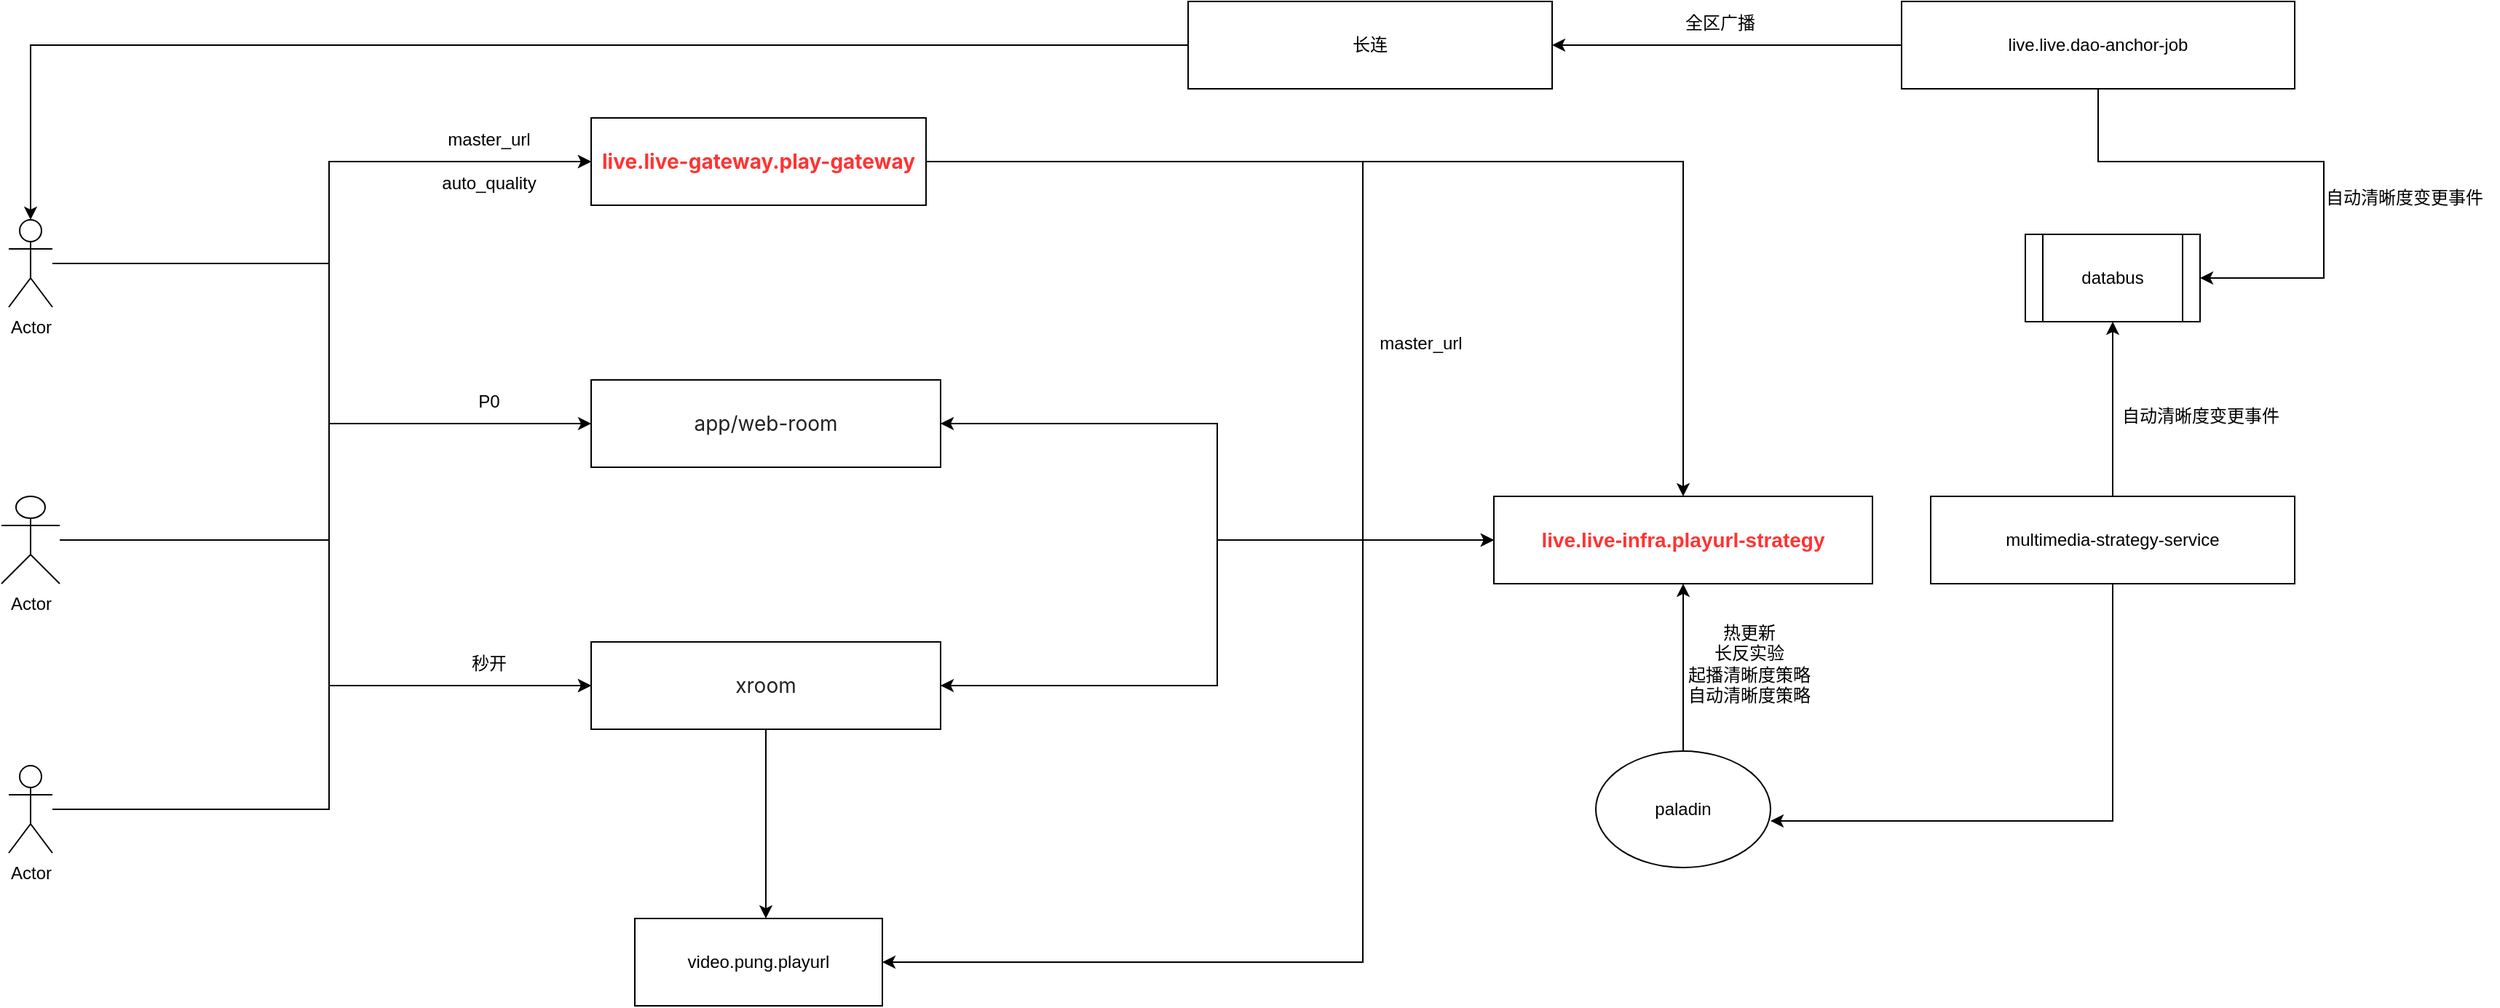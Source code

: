 <mxfile version="26.1.0">
  <diagram name="第 1 页" id="Q5JGLOESr6KCGF16CpGu">
    <mxGraphModel dx="2175" dy="785" grid="1" gridSize="10" guides="1" tooltips="1" connect="1" arrows="1" fold="1" page="1" pageScale="1" pageWidth="827" pageHeight="1169" math="0" shadow="0">
      <root>
        <mxCell id="0" />
        <mxCell id="1" parent="0" />
        <mxCell id="AUYiLDpd_ouZAlkqIN40-6" style="edgeStyle=orthogonalEdgeStyle;rounded=0;orthogonalLoop=1;jettySize=auto;html=1;" parent="1" source="AUYiLDpd_ouZAlkqIN40-1" target="AUYiLDpd_ouZAlkqIN40-4" edge="1">
          <mxGeometry relative="1" as="geometry" />
        </mxCell>
        <mxCell id="F5cY_N7YGmtJNQgzBh2U-24" style="edgeStyle=orthogonalEdgeStyle;rounded=0;orthogonalLoop=1;jettySize=auto;html=1;entryX=1;entryY=0.5;entryDx=0;entryDy=0;" edge="1" parent="1" source="AUYiLDpd_ouZAlkqIN40-1" target="AUYiLDpd_ouZAlkqIN40-5">
          <mxGeometry relative="1" as="geometry">
            <Array as="points">
              <mxPoint x="470" y="170" />
              <mxPoint x="470" y="720" />
            </Array>
          </mxGeometry>
        </mxCell>
        <mxCell id="AUYiLDpd_ouZAlkqIN40-1" value="&lt;span style=&quot;font-family: -apple-system, &amp;quot;system-ui&amp;quot;, &amp;quot;Segoe UI&amp;quot;, Roboto, &amp;quot;Helvetica Neue&amp;quot;, Arial, &amp;quot;Noto Sans&amp;quot;, sans-serif, &amp;quot;Apple Color Emoji&amp;quot;, &amp;quot;Segoe UI Emoji&amp;quot;, &amp;quot;Segoe UI Symbol&amp;quot;, &amp;quot;Noto Color Emoji&amp;quot;; font-size: 14px; text-align: start; background-color: light-dark(#ffffff, var(--ge-dark-color, #121212));&quot;&gt;&lt;b style=&quot;&quot;&gt;&lt;font style=&quot;color: rgb(255, 51, 51);&quot;&gt;live.live-gateway.play-gateway&lt;/font&gt;&lt;/b&gt;&lt;/span&gt;" style="rounded=0;whiteSpace=wrap;html=1;" parent="1" vertex="1">
          <mxGeometry x="-60" y="140" width="230" height="60" as="geometry" />
        </mxCell>
        <mxCell id="F5cY_N7YGmtJNQgzBh2U-20" style="edgeStyle=orthogonalEdgeStyle;rounded=0;orthogonalLoop=1;jettySize=auto;html=1;entryX=1;entryY=0.5;entryDx=0;entryDy=0;" edge="1" parent="1" source="AUYiLDpd_ouZAlkqIN40-4" target="F5cY_N7YGmtJNQgzBh2U-1">
          <mxGeometry relative="1" as="geometry" />
        </mxCell>
        <mxCell id="F5cY_N7YGmtJNQgzBh2U-21" style="edgeStyle=orthogonalEdgeStyle;rounded=0;orthogonalLoop=1;jettySize=auto;html=1;entryX=1;entryY=0.5;entryDx=0;entryDy=0;" edge="1" parent="1" source="AUYiLDpd_ouZAlkqIN40-4" target="F5cY_N7YGmtJNQgzBh2U-2">
          <mxGeometry relative="1" as="geometry" />
        </mxCell>
        <mxCell id="AUYiLDpd_ouZAlkqIN40-4" value="&lt;font style=&quot;color: rgb(255, 51, 51);&quot;&gt;&lt;span style=&quot;font-size: 14px;&quot;&gt;&lt;b style=&quot;&quot;&gt;live.live-infra.playurl-strategy&lt;/b&gt;&lt;/span&gt;&lt;/font&gt;" style="rounded=0;whiteSpace=wrap;html=1;" parent="1" vertex="1">
          <mxGeometry x="560" y="400" width="260" height="60" as="geometry" />
        </mxCell>
        <mxCell id="AUYiLDpd_ouZAlkqIN40-5" value="video.pung.playurl" style="rounded=0;whiteSpace=wrap;html=1;" parent="1" vertex="1">
          <mxGeometry x="-30" y="690" width="170" height="60" as="geometry" />
        </mxCell>
        <mxCell id="F5cY_N7YGmtJNQgzBh2U-15" style="edgeStyle=orthogonalEdgeStyle;rounded=0;orthogonalLoop=1;jettySize=auto;html=1;entryX=0;entryY=0.5;entryDx=0;entryDy=0;" edge="1" parent="1" source="F5cY_N7YGmtJNQgzBh2U-1" target="AUYiLDpd_ouZAlkqIN40-4">
          <mxGeometry relative="1" as="geometry" />
        </mxCell>
        <mxCell id="F5cY_N7YGmtJNQgzBh2U-1" value="&lt;span style=&quot;color: rgb(34, 34, 34); font-family: -apple-system, &amp;quot;system-ui&amp;quot;, &amp;quot;Segoe UI&amp;quot;, Roboto, &amp;quot;Helvetica Neue&amp;quot;, Arial, &amp;quot;Noto Sans&amp;quot;, sans-serif, &amp;quot;Apple Color Emoji&amp;quot;, &amp;quot;Segoe UI Emoji&amp;quot;, &amp;quot;Segoe UI Symbol&amp;quot;, &amp;quot;Noto Color Emoji&amp;quot;; font-size: 14px; text-align: start; background-color: rgb(255, 255, 255);&quot;&gt;app/web-room&lt;/span&gt;" style="rounded=0;whiteSpace=wrap;html=1;" vertex="1" parent="1">
          <mxGeometry x="-60" y="320" width="240" height="60" as="geometry" />
        </mxCell>
        <mxCell id="F5cY_N7YGmtJNQgzBh2U-12" style="edgeStyle=orthogonalEdgeStyle;rounded=0;orthogonalLoop=1;jettySize=auto;html=1;entryX=0;entryY=0.5;entryDx=0;entryDy=0;" edge="1" parent="1" source="F5cY_N7YGmtJNQgzBh2U-2" target="AUYiLDpd_ouZAlkqIN40-4">
          <mxGeometry relative="1" as="geometry" />
        </mxCell>
        <mxCell id="F5cY_N7YGmtJNQgzBh2U-2" value="&lt;div style=&quot;text-align: start;&quot;&gt;&lt;font face=&quot;-apple-system, system-ui, Segoe UI, Roboto, Helvetica Neue, Arial, Noto Sans, sans-serif, Apple Color Emoji, Segoe UI Emoji, Segoe UI Symbol, Noto Color Emoji&quot; color=&quot;#222222&quot;&gt;&lt;span style=&quot;font-size: 14px; background-color: rgb(255, 255, 255);&quot;&gt;xroom&lt;/span&gt;&lt;/font&gt;&lt;/div&gt;" style="rounded=0;whiteSpace=wrap;html=1;" vertex="1" parent="1">
          <mxGeometry x="-60" y="500" width="240" height="60" as="geometry" />
        </mxCell>
        <mxCell id="F5cY_N7YGmtJNQgzBh2U-8" style="edgeStyle=orthogonalEdgeStyle;rounded=0;orthogonalLoop=1;jettySize=auto;html=1;entryX=0;entryY=0.5;entryDx=0;entryDy=0;" edge="1" parent="1" source="F5cY_N7YGmtJNQgzBh2U-4" target="AUYiLDpd_ouZAlkqIN40-1">
          <mxGeometry relative="1" as="geometry">
            <Array as="points">
              <mxPoint x="-240" y="430" />
              <mxPoint x="-240" y="170" />
            </Array>
          </mxGeometry>
        </mxCell>
        <mxCell id="F5cY_N7YGmtJNQgzBh2U-9" style="edgeStyle=orthogonalEdgeStyle;rounded=0;orthogonalLoop=1;jettySize=auto;html=1;entryX=0;entryY=0.5;entryDx=0;entryDy=0;" edge="1" parent="1" source="F5cY_N7YGmtJNQgzBh2U-4" target="F5cY_N7YGmtJNQgzBh2U-1">
          <mxGeometry relative="1" as="geometry">
            <Array as="points">
              <mxPoint x="-240" y="430" />
              <mxPoint x="-240" y="350" />
            </Array>
          </mxGeometry>
        </mxCell>
        <mxCell id="F5cY_N7YGmtJNQgzBh2U-10" style="edgeStyle=orthogonalEdgeStyle;rounded=0;orthogonalLoop=1;jettySize=auto;html=1;entryX=0;entryY=0.5;entryDx=0;entryDy=0;" edge="1" parent="1" source="F5cY_N7YGmtJNQgzBh2U-4" target="F5cY_N7YGmtJNQgzBh2U-2">
          <mxGeometry relative="1" as="geometry">
            <Array as="points">
              <mxPoint x="-240" y="430" />
              <mxPoint x="-240" y="530" />
            </Array>
          </mxGeometry>
        </mxCell>
        <mxCell id="F5cY_N7YGmtJNQgzBh2U-4" value="Actor" style="shape=umlActor;verticalLabelPosition=bottom;verticalAlign=top;html=1;outlineConnect=0;" vertex="1" parent="1">
          <mxGeometry x="-465" y="400" width="40" height="60" as="geometry" />
        </mxCell>
        <mxCell id="F5cY_N7YGmtJNQgzBh2U-7" style="edgeStyle=orthogonalEdgeStyle;rounded=0;orthogonalLoop=1;jettySize=auto;html=1;entryX=0;entryY=0.5;entryDx=0;entryDy=0;" edge="1" parent="1" source="F5cY_N7YGmtJNQgzBh2U-5" target="AUYiLDpd_ouZAlkqIN40-1">
          <mxGeometry relative="1" as="geometry">
            <Array as="points">
              <mxPoint x="-240" y="240" />
              <mxPoint x="-240" y="170" />
            </Array>
          </mxGeometry>
        </mxCell>
        <mxCell id="F5cY_N7YGmtJNQgzBh2U-5" value="Actor" style="shape=umlActor;verticalLabelPosition=bottom;verticalAlign=top;html=1;outlineConnect=0;" vertex="1" parent="1">
          <mxGeometry x="-460" y="210" width="30" height="60" as="geometry" />
        </mxCell>
        <mxCell id="F5cY_N7YGmtJNQgzBh2U-11" style="edgeStyle=orthogonalEdgeStyle;rounded=0;orthogonalLoop=1;jettySize=auto;html=1;entryX=0;entryY=0.5;entryDx=0;entryDy=0;" edge="1" parent="1" source="F5cY_N7YGmtJNQgzBh2U-6" target="F5cY_N7YGmtJNQgzBh2U-2">
          <mxGeometry relative="1" as="geometry">
            <Array as="points">
              <mxPoint x="-240" y="615" />
              <mxPoint x="-240" y="530" />
            </Array>
          </mxGeometry>
        </mxCell>
        <mxCell id="F5cY_N7YGmtJNQgzBh2U-6" value="Actor" style="shape=umlActor;verticalLabelPosition=bottom;verticalAlign=top;html=1;outlineConnect=0;" vertex="1" parent="1">
          <mxGeometry x="-460" y="585" width="30" height="60" as="geometry" />
        </mxCell>
        <mxCell id="F5cY_N7YGmtJNQgzBh2U-16" value="P0" style="text;strokeColor=none;align=center;fillColor=none;html=1;verticalAlign=middle;whiteSpace=wrap;rounded=0;" vertex="1" parent="1">
          <mxGeometry x="-160" y="320" width="60" height="30" as="geometry" />
        </mxCell>
        <mxCell id="F5cY_N7YGmtJNQgzBh2U-17" value="master_url" style="text;strokeColor=none;align=center;fillColor=none;html=1;verticalAlign=middle;whiteSpace=wrap;rounded=0;" vertex="1" parent="1">
          <mxGeometry x="-160" y="140" width="60" height="30" as="geometry" />
        </mxCell>
        <mxCell id="F5cY_N7YGmtJNQgzBh2U-18" value="秒开" style="text;strokeColor=none;align=center;fillColor=none;html=1;verticalAlign=middle;whiteSpace=wrap;rounded=0;" vertex="1" parent="1">
          <mxGeometry x="-160" y="500" width="60" height="30" as="geometry" />
        </mxCell>
        <mxCell id="F5cY_N7YGmtJNQgzBh2U-19" style="edgeStyle=orthogonalEdgeStyle;rounded=0;orthogonalLoop=1;jettySize=auto;html=1;" edge="1" parent="1" source="F5cY_N7YGmtJNQgzBh2U-2">
          <mxGeometry relative="1" as="geometry">
            <mxPoint x="60" y="690" as="targetPoint" />
          </mxGeometry>
        </mxCell>
        <mxCell id="F5cY_N7YGmtJNQgzBh2U-22" value="auto_quality" style="text;strokeColor=none;align=center;fillColor=none;html=1;verticalAlign=middle;whiteSpace=wrap;rounded=0;" vertex="1" parent="1">
          <mxGeometry x="-160" y="170" width="60" height="30" as="geometry" />
        </mxCell>
        <mxCell id="F5cY_N7YGmtJNQgzBh2U-25" value="master_url" style="text;strokeColor=none;align=center;fillColor=none;html=1;verticalAlign=middle;whiteSpace=wrap;rounded=0;" vertex="1" parent="1">
          <mxGeometry x="480" y="280" width="60" height="30" as="geometry" />
        </mxCell>
        <mxCell id="F5cY_N7YGmtJNQgzBh2U-29" style="edgeStyle=orthogonalEdgeStyle;rounded=0;orthogonalLoop=1;jettySize=auto;html=1;" edge="1" parent="1" source="F5cY_N7YGmtJNQgzBh2U-28" target="AUYiLDpd_ouZAlkqIN40-4">
          <mxGeometry relative="1" as="geometry" />
        </mxCell>
        <mxCell id="F5cY_N7YGmtJNQgzBh2U-28" value="paladin" style="ellipse;whiteSpace=wrap;html=1;" vertex="1" parent="1">
          <mxGeometry x="630" y="575" width="120" height="80" as="geometry" />
        </mxCell>
        <mxCell id="F5cY_N7YGmtJNQgzBh2U-30" value="热更新&lt;br&gt;长反实验&lt;div&gt;起播清晰度策略&lt;/div&gt;&lt;div&gt;自动清晰度策略&lt;/div&gt;" style="text;html=1;align=center;verticalAlign=middle;resizable=0;points=[];autosize=1;strokeColor=none;fillColor=none;" vertex="1" parent="1">
          <mxGeometry x="680" y="480" width="110" height="70" as="geometry" />
        </mxCell>
        <mxCell id="F5cY_N7YGmtJNQgzBh2U-41" style="edgeStyle=orthogonalEdgeStyle;rounded=0;orthogonalLoop=1;jettySize=auto;html=1;" edge="1" parent="1" source="F5cY_N7YGmtJNQgzBh2U-31" target="F5cY_N7YGmtJNQgzBh2U-39">
          <mxGeometry relative="1" as="geometry" />
        </mxCell>
        <mxCell id="F5cY_N7YGmtJNQgzBh2U-31" value="multimedia-strategy-service" style="rounded=0;whiteSpace=wrap;html=1;" vertex="1" parent="1">
          <mxGeometry x="860" y="400" width="250" height="60" as="geometry" />
        </mxCell>
        <mxCell id="F5cY_N7YGmtJNQgzBh2U-32" style="edgeStyle=orthogonalEdgeStyle;rounded=0;orthogonalLoop=1;jettySize=auto;html=1;entryX=1;entryY=0.6;entryDx=0;entryDy=0;entryPerimeter=0;" edge="1" parent="1" source="F5cY_N7YGmtJNQgzBh2U-31" target="F5cY_N7YGmtJNQgzBh2U-28">
          <mxGeometry relative="1" as="geometry">
            <Array as="points">
              <mxPoint x="985" y="623" />
            </Array>
          </mxGeometry>
        </mxCell>
        <mxCell id="F5cY_N7YGmtJNQgzBh2U-40" style="edgeStyle=orthogonalEdgeStyle;rounded=0;orthogonalLoop=1;jettySize=auto;html=1;entryX=1;entryY=0.5;entryDx=0;entryDy=0;" edge="1" parent="1" source="F5cY_N7YGmtJNQgzBh2U-33" target="F5cY_N7YGmtJNQgzBh2U-39">
          <mxGeometry relative="1" as="geometry" />
        </mxCell>
        <mxCell id="F5cY_N7YGmtJNQgzBh2U-45" style="edgeStyle=orthogonalEdgeStyle;rounded=0;orthogonalLoop=1;jettySize=auto;html=1;" edge="1" parent="1" source="F5cY_N7YGmtJNQgzBh2U-33" target="F5cY_N7YGmtJNQgzBh2U-35">
          <mxGeometry relative="1" as="geometry" />
        </mxCell>
        <mxCell id="F5cY_N7YGmtJNQgzBh2U-33" value="live.live.dao-anchor-job" style="rounded=0;whiteSpace=wrap;html=1;" vertex="1" parent="1">
          <mxGeometry x="840" y="60" width="270" height="60" as="geometry" />
        </mxCell>
        <mxCell id="F5cY_N7YGmtJNQgzBh2U-48" style="edgeStyle=orthogonalEdgeStyle;rounded=0;orthogonalLoop=1;jettySize=auto;html=1;" edge="1" parent="1" source="F5cY_N7YGmtJNQgzBh2U-35" target="F5cY_N7YGmtJNQgzBh2U-5">
          <mxGeometry relative="1" as="geometry" />
        </mxCell>
        <mxCell id="F5cY_N7YGmtJNQgzBh2U-35" value="长连" style="rounded=0;whiteSpace=wrap;html=1;" vertex="1" parent="1">
          <mxGeometry x="350" y="60" width="250" height="60" as="geometry" />
        </mxCell>
        <mxCell id="F5cY_N7YGmtJNQgzBh2U-39" value="databus" style="shape=process;whiteSpace=wrap;html=1;backgroundOutline=1;" vertex="1" parent="1">
          <mxGeometry x="925" y="220" width="120" height="60" as="geometry" />
        </mxCell>
        <mxCell id="F5cY_N7YGmtJNQgzBh2U-42" value="自动清晰度变更事件" style="text;html=1;align=center;verticalAlign=middle;resizable=0;points=[];autosize=1;strokeColor=none;fillColor=none;" vertex="1" parent="1">
          <mxGeometry x="980" y="330" width="130" height="30" as="geometry" />
        </mxCell>
        <mxCell id="F5cY_N7YGmtJNQgzBh2U-43" value="自动清晰度变更事件" style="text;html=1;align=center;verticalAlign=middle;resizable=0;points=[];autosize=1;strokeColor=none;fillColor=none;" vertex="1" parent="1">
          <mxGeometry x="1120" y="180" width="130" height="30" as="geometry" />
        </mxCell>
        <mxCell id="F5cY_N7YGmtJNQgzBh2U-46" value="全区广播" style="text;html=1;align=center;verticalAlign=middle;resizable=0;points=[];autosize=1;strokeColor=none;fillColor=none;" vertex="1" parent="1">
          <mxGeometry x="680" y="60" width="70" height="30" as="geometry" />
        </mxCell>
      </root>
    </mxGraphModel>
  </diagram>
</mxfile>
